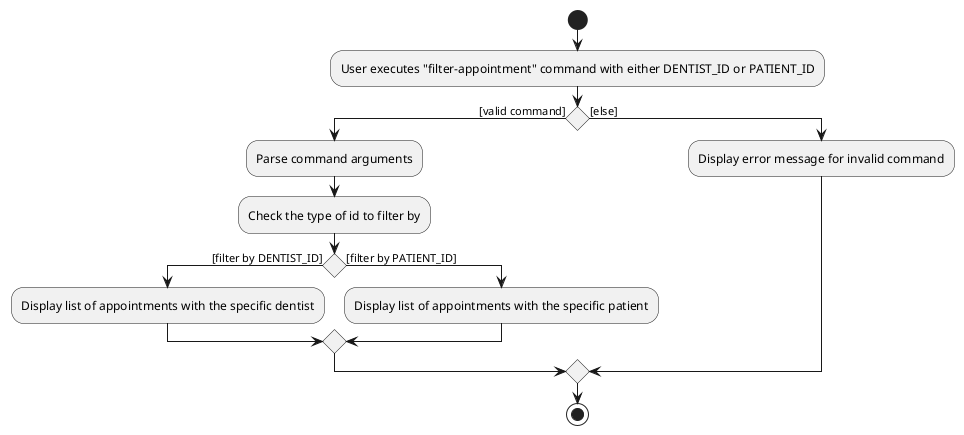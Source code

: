 @startuml
start

:User executes "filter-appointment" command with either DENTIST_ID or PATIENT_ID;

if () then ([valid command])
    :Parse command arguments;
    :Check the type of id to filter by;

    if () then ([filter by DENTIST_ID])
        :Display list of appointments with the specific dentist;

    else ([filter by PATIENT_ID])
        :Display list of appointments with the specific patient;

    endif

else ([else])
    :Display error message for invalid command;
endif

stop
@enduml
